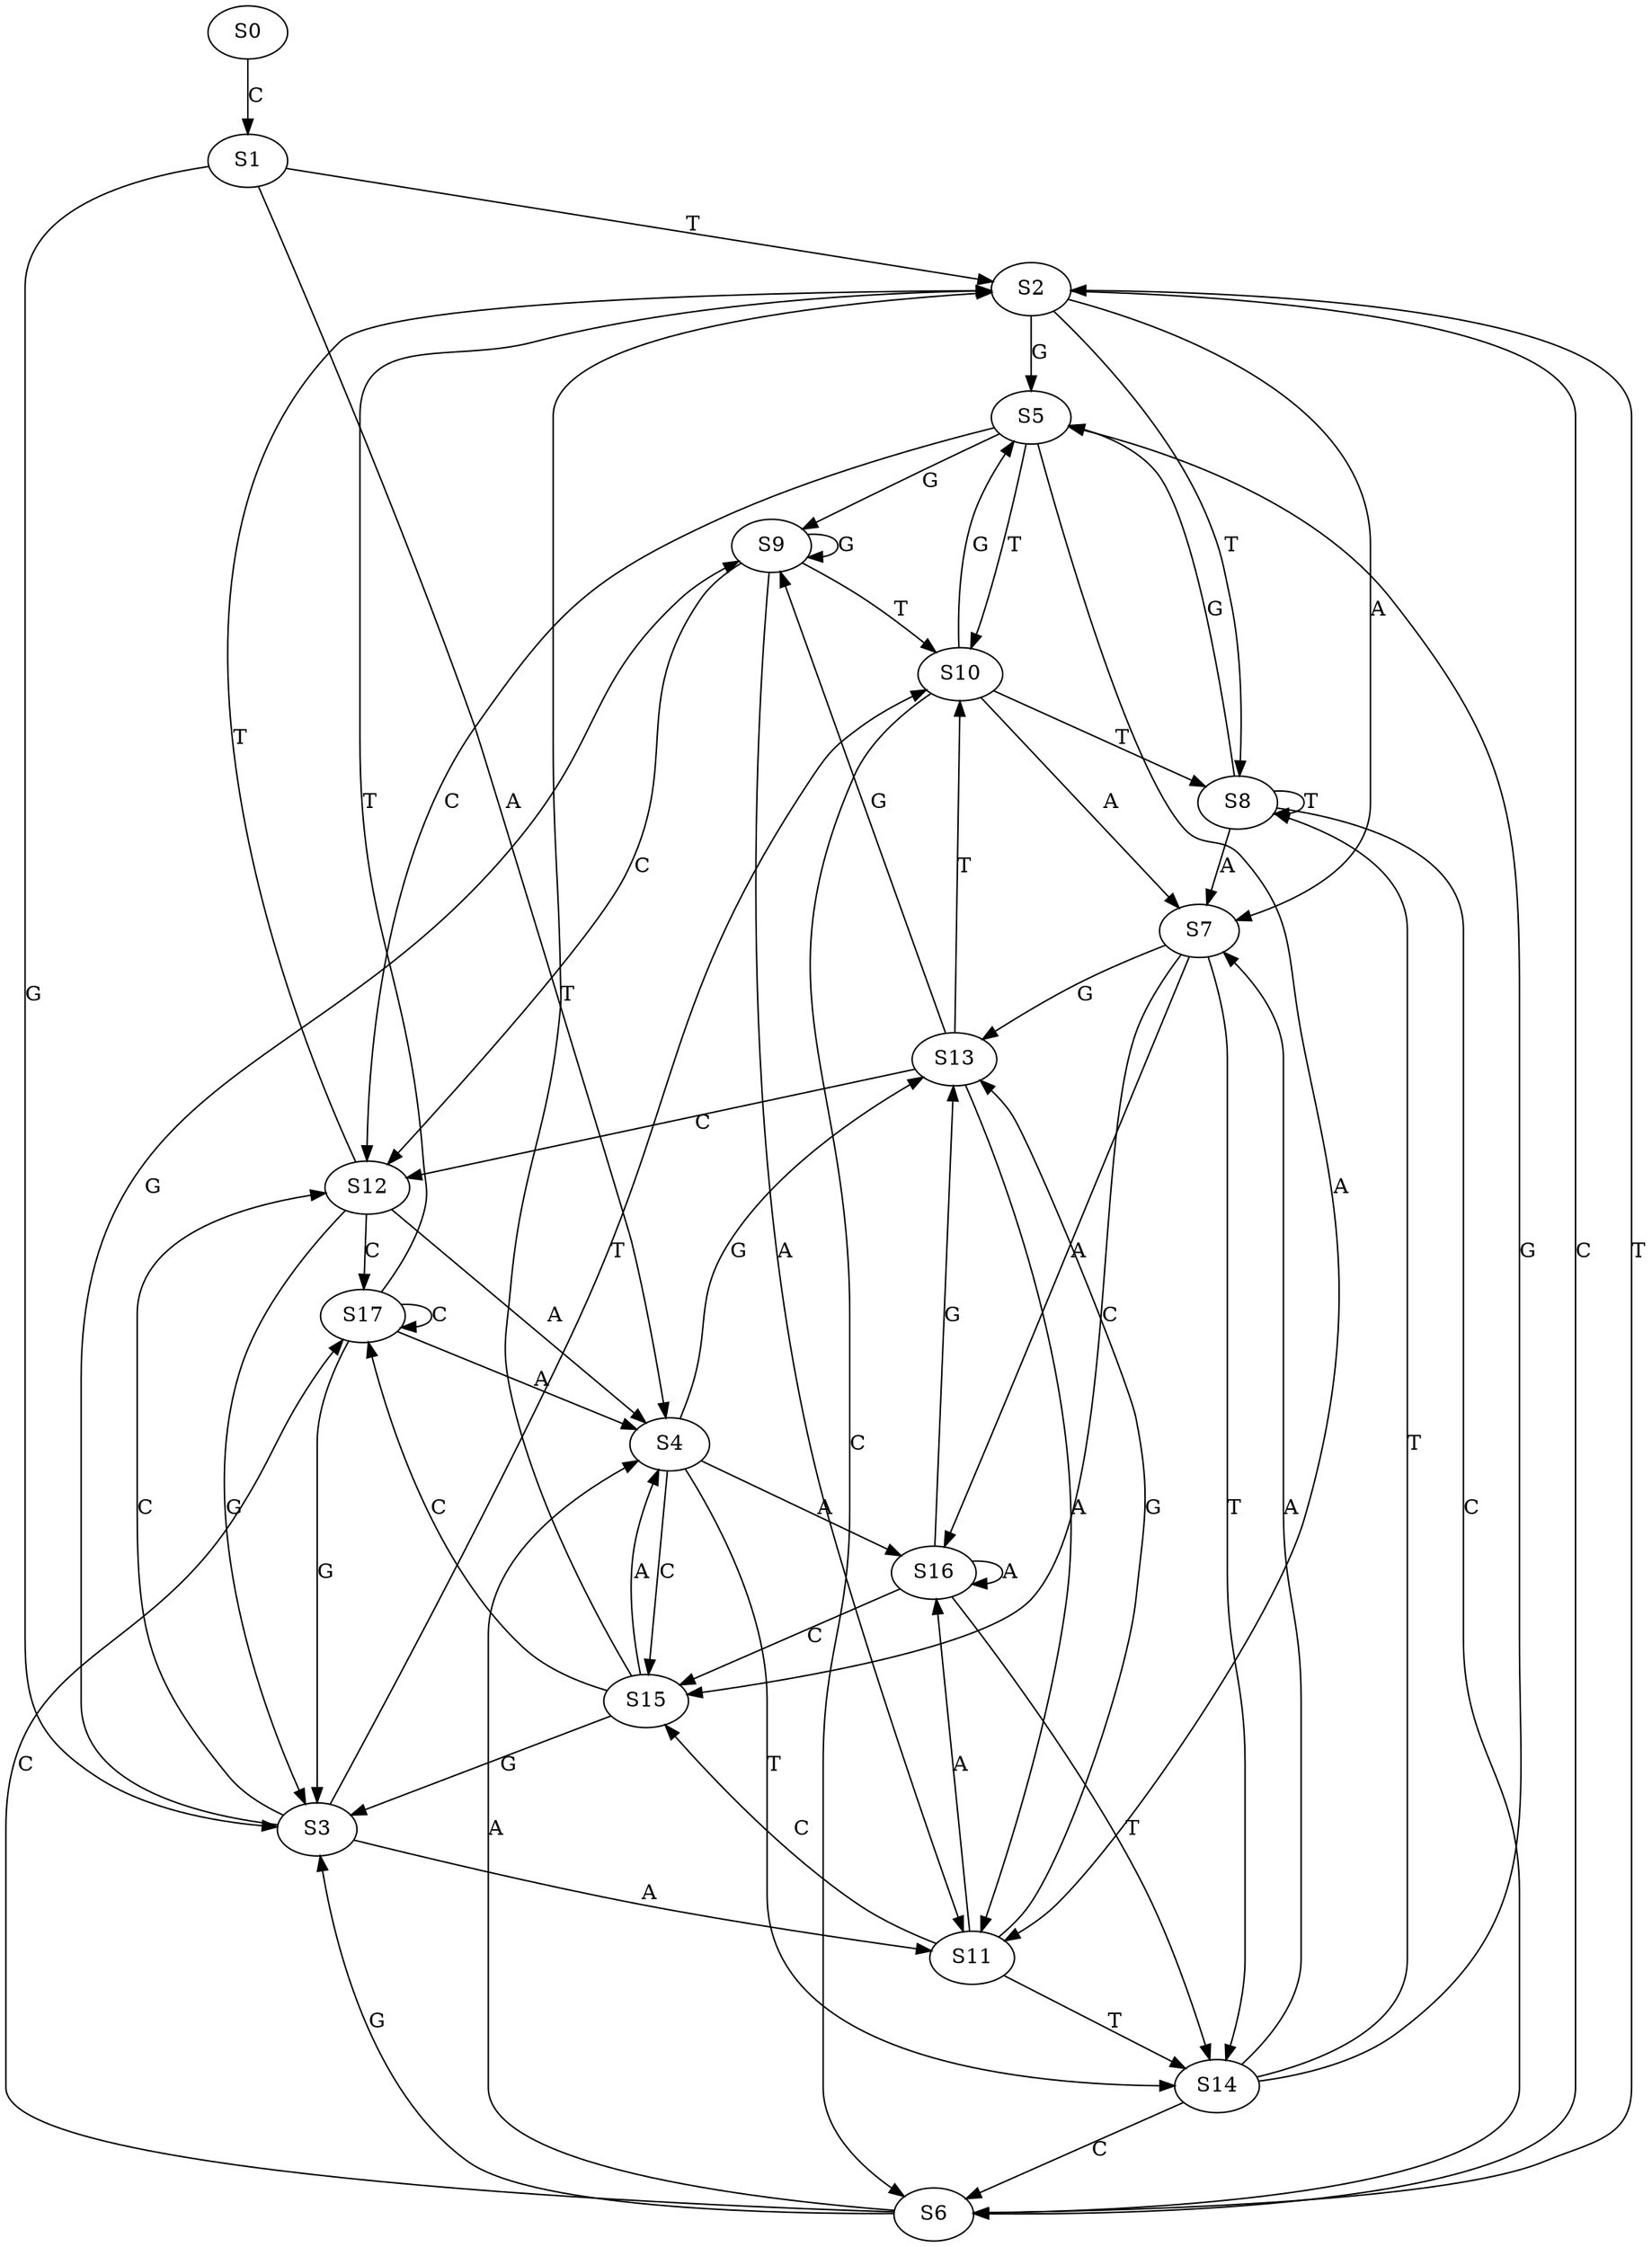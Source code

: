 strict digraph  {
	S0 -> S1 [ label = C ];
	S1 -> S2 [ label = T ];
	S1 -> S3 [ label = G ];
	S1 -> S4 [ label = A ];
	S2 -> S5 [ label = G ];
	S2 -> S6 [ label = C ];
	S2 -> S7 [ label = A ];
	S2 -> S8 [ label = T ];
	S3 -> S9 [ label = G ];
	S3 -> S10 [ label = T ];
	S3 -> S11 [ label = A ];
	S3 -> S12 [ label = C ];
	S4 -> S13 [ label = G ];
	S4 -> S14 [ label = T ];
	S4 -> S15 [ label = C ];
	S4 -> S16 [ label = A ];
	S5 -> S11 [ label = A ];
	S5 -> S10 [ label = T ];
	S5 -> S12 [ label = C ];
	S5 -> S9 [ label = G ];
	S6 -> S2 [ label = T ];
	S6 -> S3 [ label = G ];
	S6 -> S17 [ label = C ];
	S6 -> S4 [ label = A ];
	S7 -> S13 [ label = G ];
	S7 -> S14 [ label = T ];
	S7 -> S16 [ label = A ];
	S7 -> S15 [ label = C ];
	S8 -> S6 [ label = C ];
	S8 -> S5 [ label = G ];
	S8 -> S8 [ label = T ];
	S8 -> S7 [ label = A ];
	S9 -> S11 [ label = A ];
	S9 -> S10 [ label = T ];
	S9 -> S9 [ label = G ];
	S9 -> S12 [ label = C ];
	S10 -> S7 [ label = A ];
	S10 -> S6 [ label = C ];
	S10 -> S5 [ label = G ];
	S10 -> S8 [ label = T ];
	S11 -> S13 [ label = G ];
	S11 -> S16 [ label = A ];
	S11 -> S15 [ label = C ];
	S11 -> S14 [ label = T ];
	S12 -> S17 [ label = C ];
	S12 -> S2 [ label = T ];
	S12 -> S3 [ label = G ];
	S12 -> S4 [ label = A ];
	S13 -> S10 [ label = T ];
	S13 -> S9 [ label = G ];
	S13 -> S11 [ label = A ];
	S13 -> S12 [ label = C ];
	S14 -> S7 [ label = A ];
	S14 -> S6 [ label = C ];
	S14 -> S8 [ label = T ];
	S14 -> S5 [ label = G ];
	S15 -> S4 [ label = A ];
	S15 -> S2 [ label = T ];
	S15 -> S17 [ label = C ];
	S15 -> S3 [ label = G ];
	S16 -> S14 [ label = T ];
	S16 -> S15 [ label = C ];
	S16 -> S13 [ label = G ];
	S16 -> S16 [ label = A ];
	S17 -> S3 [ label = G ];
	S17 -> S17 [ label = C ];
	S17 -> S4 [ label = A ];
	S17 -> S2 [ label = T ];
}
